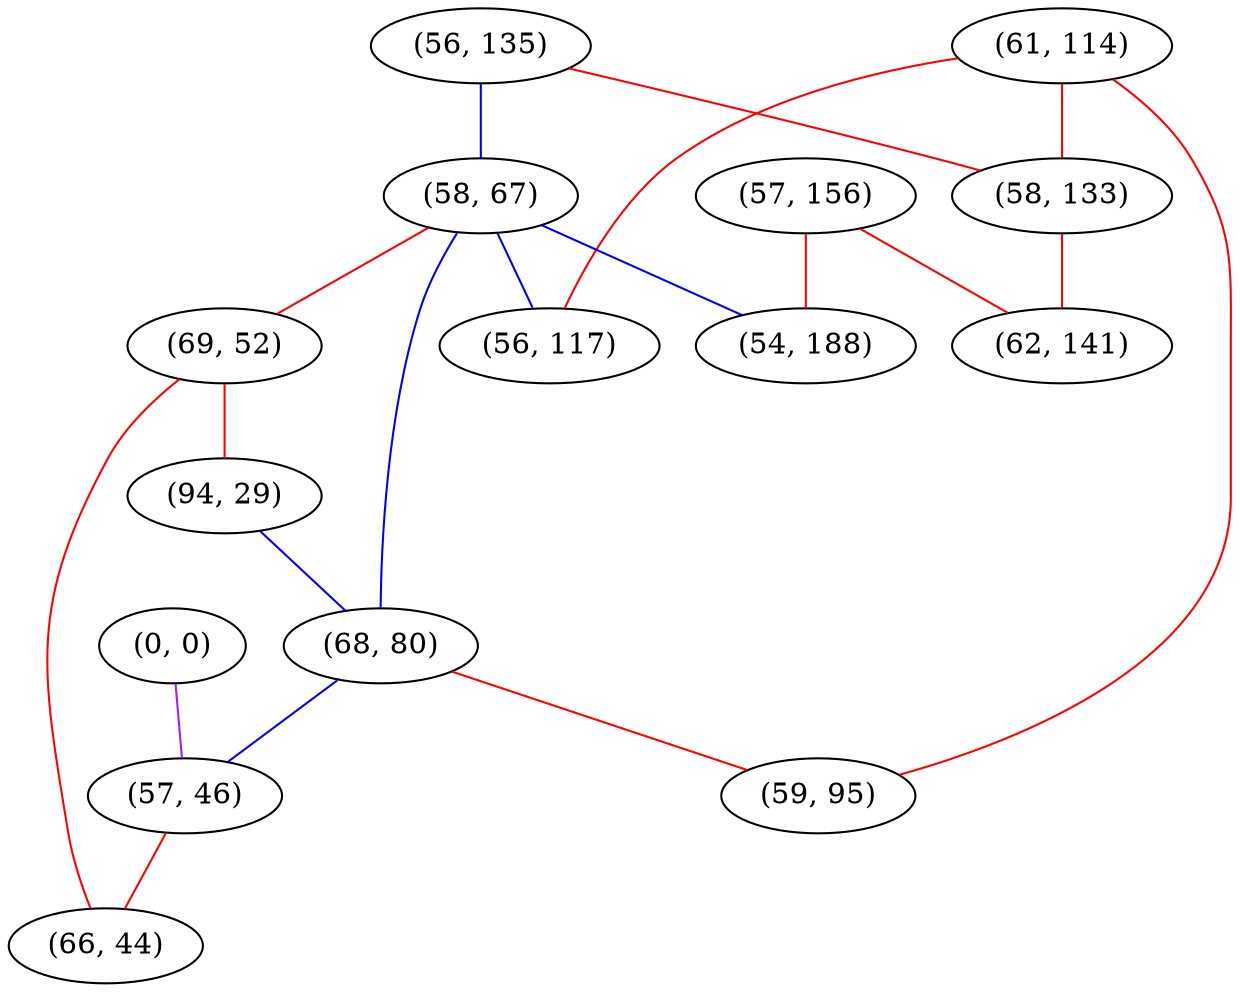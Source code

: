graph "" {
"(0, 0)";
"(61, 114)";
"(56, 135)";
"(58, 67)";
"(69, 52)";
"(94, 29)";
"(68, 80)";
"(58, 133)";
"(57, 46)";
"(57, 156)";
"(59, 95)";
"(54, 188)";
"(56, 117)";
"(62, 141)";
"(66, 44)";
"(0, 0)" -- "(57, 46)"  [color=purple, key=0, weight=4];
"(61, 114)" -- "(59, 95)"  [color=red, key=0, weight=1];
"(61, 114)" -- "(58, 133)"  [color=red, key=0, weight=1];
"(61, 114)" -- "(56, 117)"  [color=red, key=0, weight=1];
"(56, 135)" -- "(58, 133)"  [color=red, key=0, weight=1];
"(56, 135)" -- "(58, 67)"  [color=blue, key=0, weight=3];
"(58, 67)" -- "(54, 188)"  [color=blue, key=0, weight=3];
"(58, 67)" -- "(69, 52)"  [color=red, key=0, weight=1];
"(58, 67)" -- "(56, 117)"  [color=blue, key=0, weight=3];
"(58, 67)" -- "(68, 80)"  [color=blue, key=0, weight=3];
"(69, 52)" -- "(66, 44)"  [color=red, key=0, weight=1];
"(69, 52)" -- "(94, 29)"  [color=red, key=0, weight=1];
"(94, 29)" -- "(68, 80)"  [color=blue, key=0, weight=3];
"(68, 80)" -- "(59, 95)"  [color=red, key=0, weight=1];
"(68, 80)" -- "(57, 46)"  [color=blue, key=0, weight=3];
"(58, 133)" -- "(62, 141)"  [color=red, key=0, weight=1];
"(57, 46)" -- "(66, 44)"  [color=red, key=0, weight=1];
"(57, 156)" -- "(54, 188)"  [color=red, key=0, weight=1];
"(57, 156)" -- "(62, 141)"  [color=red, key=0, weight=1];
}
